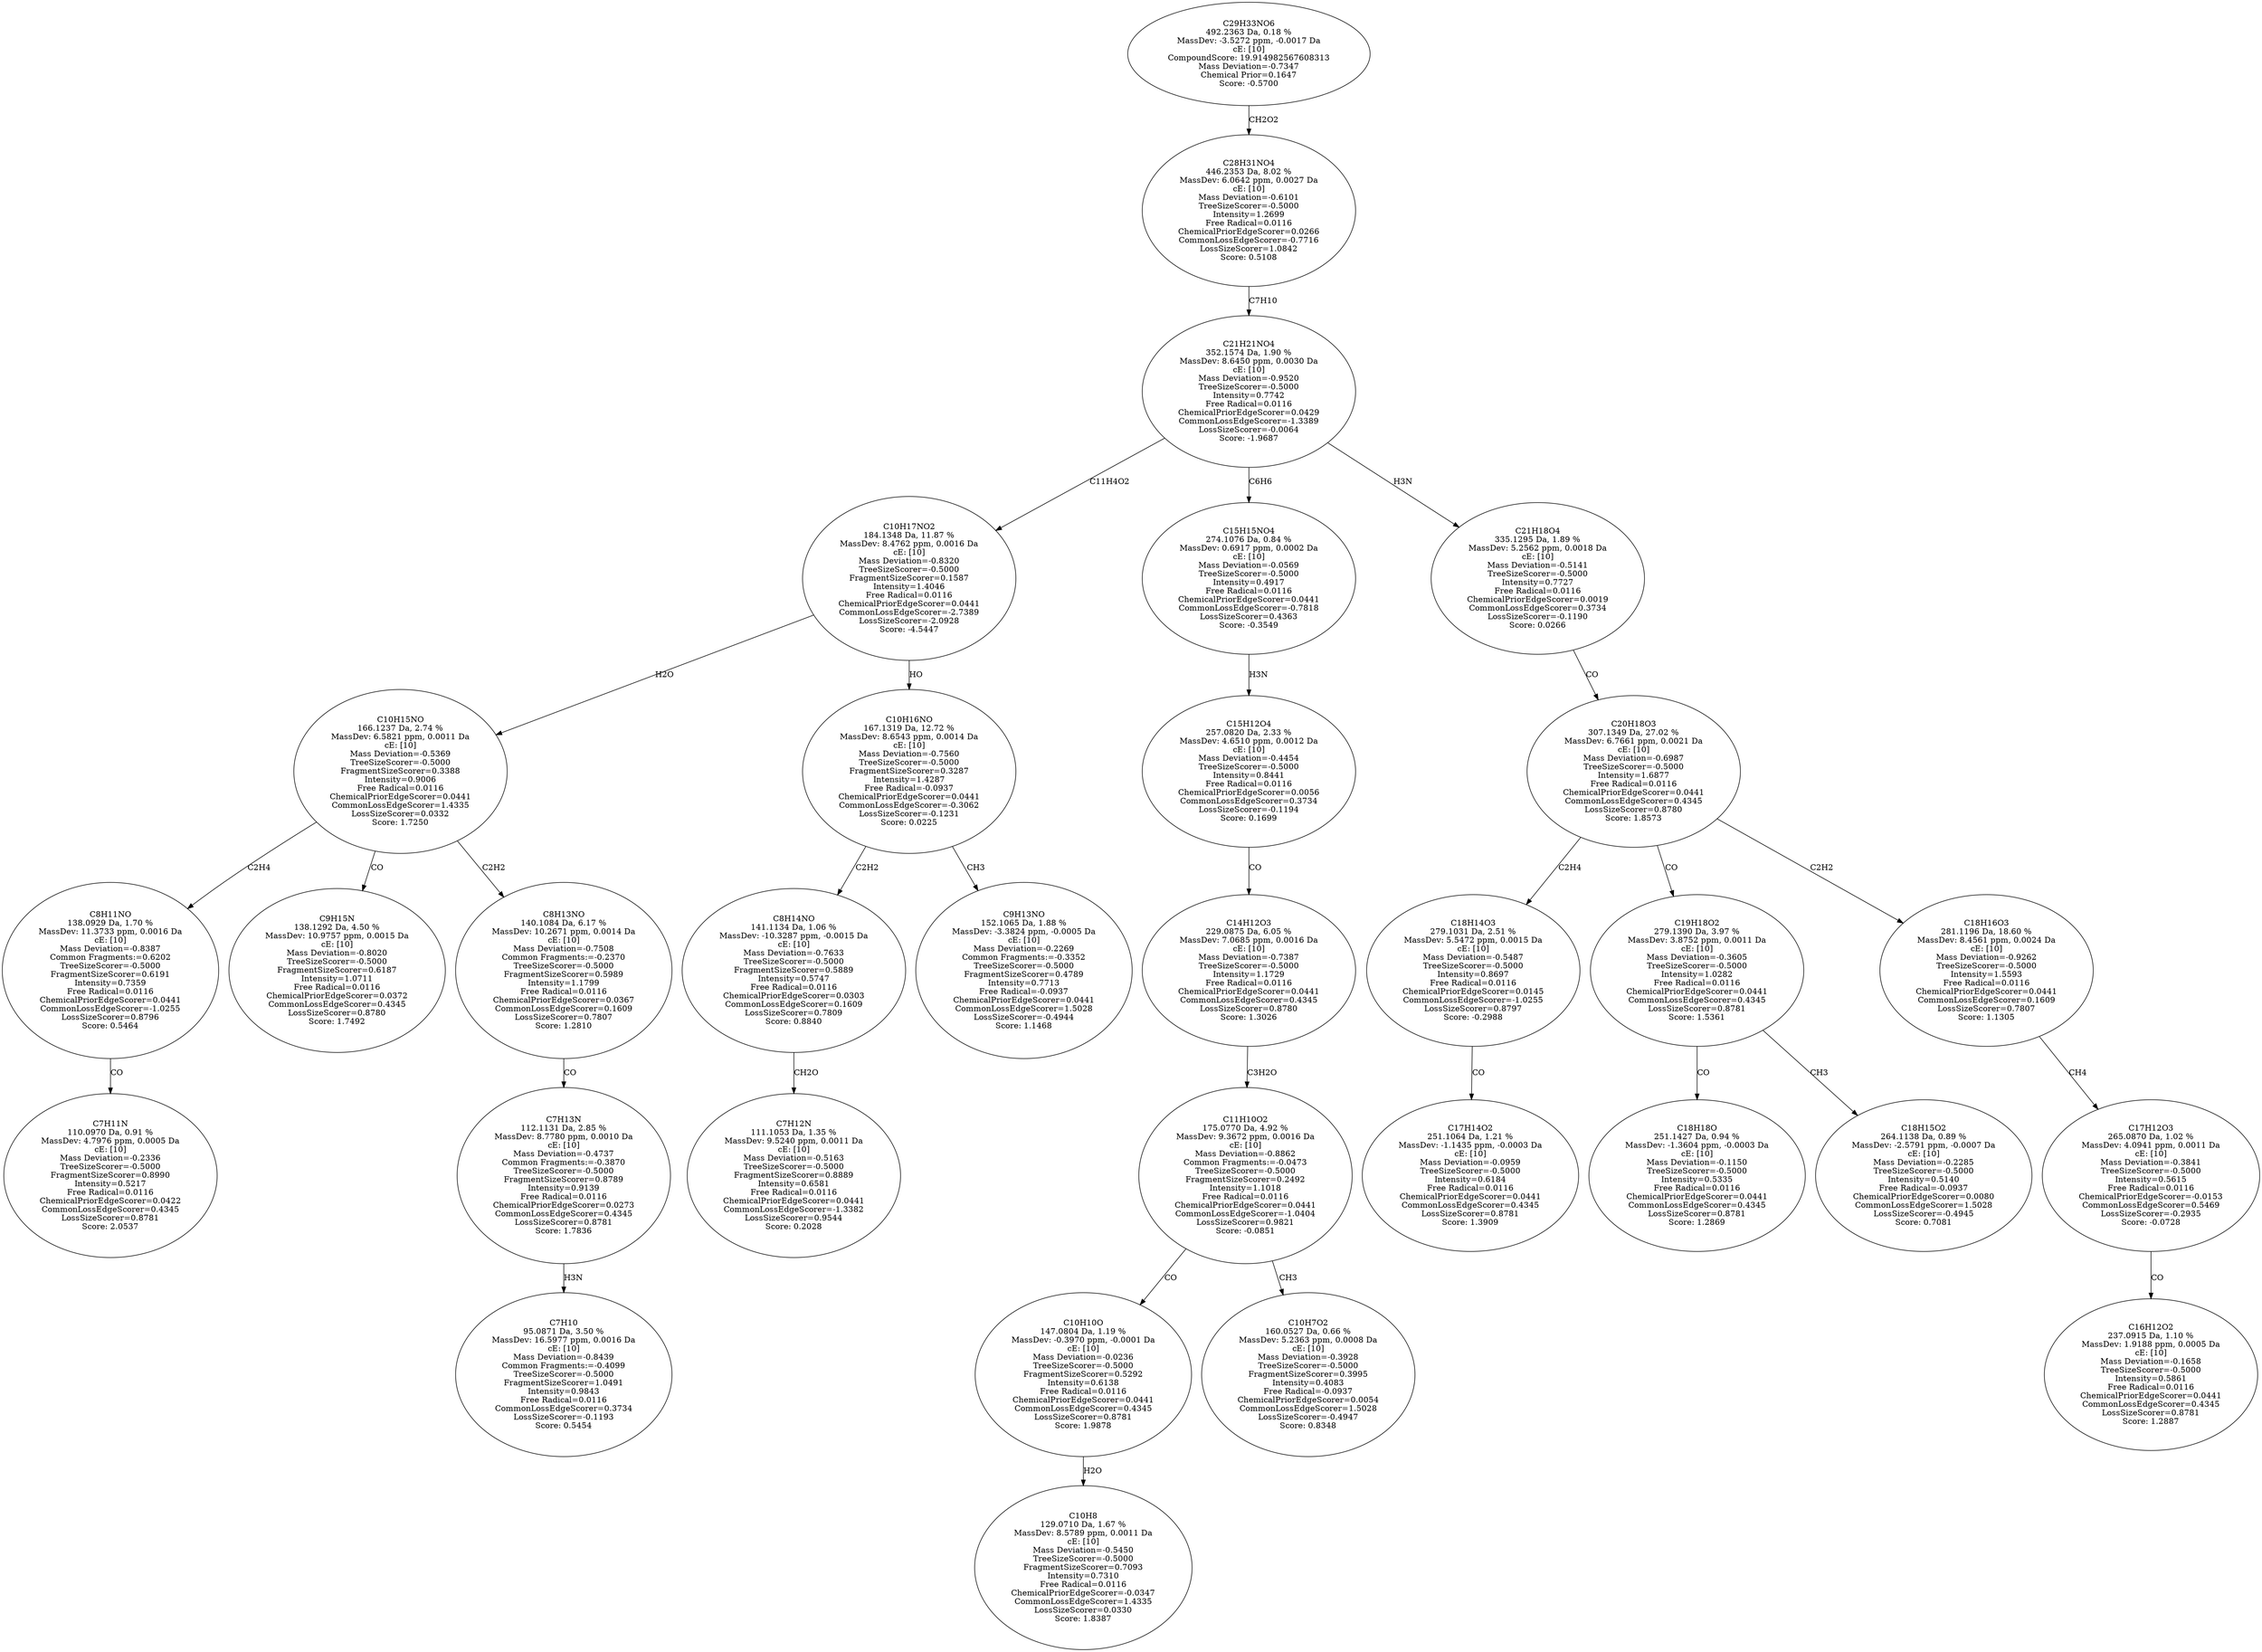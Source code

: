 strict digraph {
v1 [label="C7H11N\n110.0970 Da, 0.91 %\nMassDev: 4.7976 ppm, 0.0005 Da\ncE: [10]\nMass Deviation=-0.2336\nTreeSizeScorer=-0.5000\nFragmentSizeScorer=0.8990\nIntensity=0.5217\nFree Radical=0.0116\nChemicalPriorEdgeScorer=0.0422\nCommonLossEdgeScorer=0.4345\nLossSizeScorer=0.8781\nScore: 2.0537"];
v2 [label="C8H11NO\n138.0929 Da, 1.70 %\nMassDev: 11.3733 ppm, 0.0016 Da\ncE: [10]\nMass Deviation=-0.8387\nCommon Fragments:=0.6202\nTreeSizeScorer=-0.5000\nFragmentSizeScorer=0.6191\nIntensity=0.7359\nFree Radical=0.0116\nChemicalPriorEdgeScorer=0.0441\nCommonLossEdgeScorer=-1.0255\nLossSizeScorer=0.8796\nScore: 0.5464"];
v3 [label="C9H15N\n138.1292 Da, 4.50 %\nMassDev: 10.9757 ppm, 0.0015 Da\ncE: [10]\nMass Deviation=-0.8020\nTreeSizeScorer=-0.5000\nFragmentSizeScorer=0.6187\nIntensity=1.0711\nFree Radical=0.0116\nChemicalPriorEdgeScorer=0.0372\nCommonLossEdgeScorer=0.4345\nLossSizeScorer=0.8780\nScore: 1.7492"];
v4 [label="C7H10\n95.0871 Da, 3.50 %\nMassDev: 16.5977 ppm, 0.0016 Da\ncE: [10]\nMass Deviation=-0.8439\nCommon Fragments:=-0.4099\nTreeSizeScorer=-0.5000\nFragmentSizeScorer=1.0491\nIntensity=0.9843\nFree Radical=0.0116\nCommonLossEdgeScorer=0.3734\nLossSizeScorer=-0.1193\nScore: 0.5454"];
v5 [label="C7H13N\n112.1131 Da, 2.85 %\nMassDev: 8.7780 ppm, 0.0010 Da\ncE: [10]\nMass Deviation=-0.4737\nCommon Fragments:=-0.3870\nTreeSizeScorer=-0.5000\nFragmentSizeScorer=0.8789\nIntensity=0.9139\nFree Radical=0.0116\nChemicalPriorEdgeScorer=0.0273\nCommonLossEdgeScorer=0.4345\nLossSizeScorer=0.8781\nScore: 1.7836"];
v6 [label="C8H13NO\n140.1084 Da, 6.17 %\nMassDev: 10.2671 ppm, 0.0014 Da\ncE: [10]\nMass Deviation=-0.7508\nCommon Fragments:=-0.2370\nTreeSizeScorer=-0.5000\nFragmentSizeScorer=0.5989\nIntensity=1.1799\nFree Radical=0.0116\nChemicalPriorEdgeScorer=0.0367\nCommonLossEdgeScorer=0.1609\nLossSizeScorer=0.7807\nScore: 1.2810"];
v7 [label="C10H15NO\n166.1237 Da, 2.74 %\nMassDev: 6.5821 ppm, 0.0011 Da\ncE: [10]\nMass Deviation=-0.5369\nTreeSizeScorer=-0.5000\nFragmentSizeScorer=0.3388\nIntensity=0.9006\nFree Radical=0.0116\nChemicalPriorEdgeScorer=0.0441\nCommonLossEdgeScorer=1.4335\nLossSizeScorer=0.0332\nScore: 1.7250"];
v8 [label="C7H12N\n111.1053 Da, 1.35 %\nMassDev: 9.5240 ppm, 0.0011 Da\ncE: [10]\nMass Deviation=-0.5163\nTreeSizeScorer=-0.5000\nFragmentSizeScorer=0.8889\nIntensity=0.6581\nFree Radical=0.0116\nChemicalPriorEdgeScorer=0.0441\nCommonLossEdgeScorer=-1.3382\nLossSizeScorer=0.9544\nScore: 0.2028"];
v9 [label="C8H14NO\n141.1134 Da, 1.06 %\nMassDev: -10.3287 ppm, -0.0015 Da\ncE: [10]\nMass Deviation=-0.7633\nTreeSizeScorer=-0.5000\nFragmentSizeScorer=0.5889\nIntensity=0.5747\nFree Radical=0.0116\nChemicalPriorEdgeScorer=0.0303\nCommonLossEdgeScorer=0.1609\nLossSizeScorer=0.7809\nScore: 0.8840"];
v10 [label="C9H13NO\n152.1065 Da, 1.88 %\nMassDev: -3.3824 ppm, -0.0005 Da\ncE: [10]\nMass Deviation=-0.2269\nCommon Fragments:=-0.3352\nTreeSizeScorer=-0.5000\nFragmentSizeScorer=0.4789\nIntensity=0.7713\nFree Radical=-0.0937\nChemicalPriorEdgeScorer=0.0441\nCommonLossEdgeScorer=1.5028\nLossSizeScorer=-0.4944\nScore: 1.1468"];
v11 [label="C10H16NO\n167.1319 Da, 12.72 %\nMassDev: 8.6543 ppm, 0.0014 Da\ncE: [10]\nMass Deviation=-0.7560\nTreeSizeScorer=-0.5000\nFragmentSizeScorer=0.3287\nIntensity=1.4287\nFree Radical=-0.0937\nChemicalPriorEdgeScorer=0.0441\nCommonLossEdgeScorer=-0.3062\nLossSizeScorer=-0.1231\nScore: 0.0225"];
v12 [label="C10H17NO2\n184.1348 Da, 11.87 %\nMassDev: 8.4762 ppm, 0.0016 Da\ncE: [10]\nMass Deviation=-0.8320\nTreeSizeScorer=-0.5000\nFragmentSizeScorer=0.1587\nIntensity=1.4046\nFree Radical=0.0116\nChemicalPriorEdgeScorer=0.0441\nCommonLossEdgeScorer=-2.7389\nLossSizeScorer=-2.0928\nScore: -4.5447"];
v13 [label="C10H8\n129.0710 Da, 1.67 %\nMassDev: 8.5789 ppm, 0.0011 Da\ncE: [10]\nMass Deviation=-0.5450\nTreeSizeScorer=-0.5000\nFragmentSizeScorer=0.7093\nIntensity=0.7310\nFree Radical=0.0116\nChemicalPriorEdgeScorer=-0.0347\nCommonLossEdgeScorer=1.4335\nLossSizeScorer=0.0330\nScore: 1.8387"];
v14 [label="C10H10O\n147.0804 Da, 1.19 %\nMassDev: -0.3970 ppm, -0.0001 Da\ncE: [10]\nMass Deviation=-0.0236\nTreeSizeScorer=-0.5000\nFragmentSizeScorer=0.5292\nIntensity=0.6138\nFree Radical=0.0116\nChemicalPriorEdgeScorer=0.0441\nCommonLossEdgeScorer=0.4345\nLossSizeScorer=0.8781\nScore: 1.9878"];
v15 [label="C10H7O2\n160.0527 Da, 0.66 %\nMassDev: 5.2363 ppm, 0.0008 Da\ncE: [10]\nMass Deviation=-0.3928\nTreeSizeScorer=-0.5000\nFragmentSizeScorer=0.3995\nIntensity=0.4083\nFree Radical=-0.0937\nChemicalPriorEdgeScorer=0.0054\nCommonLossEdgeScorer=1.5028\nLossSizeScorer=-0.4947\nScore: 0.8348"];
v16 [label="C11H10O2\n175.0770 Da, 4.92 %\nMassDev: 9.3672 ppm, 0.0016 Da\ncE: [10]\nMass Deviation=-0.8862\nCommon Fragments:=-0.0473\nTreeSizeScorer=-0.5000\nFragmentSizeScorer=0.2492\nIntensity=1.1018\nFree Radical=0.0116\nChemicalPriorEdgeScorer=0.0441\nCommonLossEdgeScorer=-1.0404\nLossSizeScorer=0.9821\nScore: -0.0851"];
v17 [label="C14H12O3\n229.0875 Da, 6.05 %\nMassDev: 7.0685 ppm, 0.0016 Da\ncE: [10]\nMass Deviation=-0.7387\nTreeSizeScorer=-0.5000\nIntensity=1.1729\nFree Radical=0.0116\nChemicalPriorEdgeScorer=0.0441\nCommonLossEdgeScorer=0.4345\nLossSizeScorer=0.8780\nScore: 1.3026"];
v18 [label="C15H12O4\n257.0820 Da, 2.33 %\nMassDev: 4.6510 ppm, 0.0012 Da\ncE: [10]\nMass Deviation=-0.4454\nTreeSizeScorer=-0.5000\nIntensity=0.8441\nFree Radical=0.0116\nChemicalPriorEdgeScorer=0.0056\nCommonLossEdgeScorer=0.3734\nLossSizeScorer=-0.1194\nScore: 0.1699"];
v19 [label="C15H15NO4\n274.1076 Da, 0.84 %\nMassDev: 0.6917 ppm, 0.0002 Da\ncE: [10]\nMass Deviation=-0.0569\nTreeSizeScorer=-0.5000\nIntensity=0.4917\nFree Radical=0.0116\nChemicalPriorEdgeScorer=0.0441\nCommonLossEdgeScorer=-0.7818\nLossSizeScorer=0.4363\nScore: -0.3549"];
v20 [label="C17H14O2\n251.1064 Da, 1.21 %\nMassDev: -1.1435 ppm, -0.0003 Da\ncE: [10]\nMass Deviation=-0.0959\nTreeSizeScorer=-0.5000\nIntensity=0.6184\nFree Radical=0.0116\nChemicalPriorEdgeScorer=0.0441\nCommonLossEdgeScorer=0.4345\nLossSizeScorer=0.8781\nScore: 1.3909"];
v21 [label="C18H14O3\n279.1031 Da, 2.51 %\nMassDev: 5.5472 ppm, 0.0015 Da\ncE: [10]\nMass Deviation=-0.5487\nTreeSizeScorer=-0.5000\nIntensity=0.8697\nFree Radical=0.0116\nChemicalPriorEdgeScorer=0.0145\nCommonLossEdgeScorer=-1.0255\nLossSizeScorer=0.8797\nScore: -0.2988"];
v22 [label="C18H18O\n251.1427 Da, 0.94 %\nMassDev: -1.3604 ppm, -0.0003 Da\ncE: [10]\nMass Deviation=-0.1150\nTreeSizeScorer=-0.5000\nIntensity=0.5335\nFree Radical=0.0116\nChemicalPriorEdgeScorer=0.0441\nCommonLossEdgeScorer=0.4345\nLossSizeScorer=0.8781\nScore: 1.2869"];
v23 [label="C18H15O2\n264.1138 Da, 0.89 %\nMassDev: -2.5791 ppm, -0.0007 Da\ncE: [10]\nMass Deviation=-0.2285\nTreeSizeScorer=-0.5000\nIntensity=0.5140\nFree Radical=-0.0937\nChemicalPriorEdgeScorer=0.0080\nCommonLossEdgeScorer=1.5028\nLossSizeScorer=-0.4945\nScore: 0.7081"];
v24 [label="C19H18O2\n279.1390 Da, 3.97 %\nMassDev: 3.8752 ppm, 0.0011 Da\ncE: [10]\nMass Deviation=-0.3605\nTreeSizeScorer=-0.5000\nIntensity=1.0282\nFree Radical=0.0116\nChemicalPriorEdgeScorer=0.0441\nCommonLossEdgeScorer=0.4345\nLossSizeScorer=0.8781\nScore: 1.5361"];
v25 [label="C16H12O2\n237.0915 Da, 1.10 %\nMassDev: 1.9188 ppm, 0.0005 Da\ncE: [10]\nMass Deviation=-0.1658\nTreeSizeScorer=-0.5000\nIntensity=0.5861\nFree Radical=0.0116\nChemicalPriorEdgeScorer=0.0441\nCommonLossEdgeScorer=0.4345\nLossSizeScorer=0.8781\nScore: 1.2887"];
v26 [label="C17H12O3\n265.0870 Da, 1.02 %\nMassDev: 4.0941 ppm, 0.0011 Da\ncE: [10]\nMass Deviation=-0.3841\nTreeSizeScorer=-0.5000\nIntensity=0.5615\nFree Radical=0.0116\nChemicalPriorEdgeScorer=-0.0153\nCommonLossEdgeScorer=0.5469\nLossSizeScorer=-0.2935\nScore: -0.0728"];
v27 [label="C18H16O3\n281.1196 Da, 18.60 %\nMassDev: 8.4561 ppm, 0.0024 Da\ncE: [10]\nMass Deviation=-0.9262\nTreeSizeScorer=-0.5000\nIntensity=1.5593\nFree Radical=0.0116\nChemicalPriorEdgeScorer=0.0441\nCommonLossEdgeScorer=0.1609\nLossSizeScorer=0.7807\nScore: 1.1305"];
v28 [label="C20H18O3\n307.1349 Da, 27.02 %\nMassDev: 6.7661 ppm, 0.0021 Da\ncE: [10]\nMass Deviation=-0.6987\nTreeSizeScorer=-0.5000\nIntensity=1.6877\nFree Radical=0.0116\nChemicalPriorEdgeScorer=0.0441\nCommonLossEdgeScorer=0.4345\nLossSizeScorer=0.8780\nScore: 1.8573"];
v29 [label="C21H18O4\n335.1295 Da, 1.89 %\nMassDev: 5.2562 ppm, 0.0018 Da\ncE: [10]\nMass Deviation=-0.5141\nTreeSizeScorer=-0.5000\nIntensity=0.7727\nFree Radical=0.0116\nChemicalPriorEdgeScorer=0.0019\nCommonLossEdgeScorer=0.3734\nLossSizeScorer=-0.1190\nScore: 0.0266"];
v30 [label="C21H21NO4\n352.1574 Da, 1.90 %\nMassDev: 8.6450 ppm, 0.0030 Da\ncE: [10]\nMass Deviation=-0.9520\nTreeSizeScorer=-0.5000\nIntensity=0.7742\nFree Radical=0.0116\nChemicalPriorEdgeScorer=0.0429\nCommonLossEdgeScorer=-1.3389\nLossSizeScorer=-0.0064\nScore: -1.9687"];
v31 [label="C28H31NO4\n446.2353 Da, 8.02 %\nMassDev: 6.0642 ppm, 0.0027 Da\ncE: [10]\nMass Deviation=-0.6101\nTreeSizeScorer=-0.5000\nIntensity=1.2699\nFree Radical=0.0116\nChemicalPriorEdgeScorer=0.0266\nCommonLossEdgeScorer=-0.7716\nLossSizeScorer=1.0842\nScore: 0.5108"];
v32 [label="C29H33NO6\n492.2363 Da, 0.18 %\nMassDev: -3.5272 ppm, -0.0017 Da\ncE: [10]\nCompoundScore: 19.914982567608313\nMass Deviation=-0.7347\nChemical Prior=0.1647\nScore: -0.5700"];
v2 -> v1 [label="CO"];
v7 -> v2 [label="C2H4"];
v7 -> v3 [label="CO"];
v5 -> v4 [label="H3N"];
v6 -> v5 [label="CO"];
v7 -> v6 [label="C2H2"];
v12 -> v7 [label="H2O"];
v9 -> v8 [label="CH2O"];
v11 -> v9 [label="C2H2"];
v11 -> v10 [label="CH3"];
v12 -> v11 [label="HO"];
v30 -> v12 [label="C11H4O2"];
v14 -> v13 [label="H2O"];
v16 -> v14 [label="CO"];
v16 -> v15 [label="CH3"];
v17 -> v16 [label="C3H2O"];
v18 -> v17 [label="CO"];
v19 -> v18 [label="H3N"];
v30 -> v19 [label="C6H6"];
v21 -> v20 [label="CO"];
v28 -> v21 [label="C2H4"];
v24 -> v22 [label="CO"];
v24 -> v23 [label="CH3"];
v28 -> v24 [label="CO"];
v26 -> v25 [label="CO"];
v27 -> v26 [label="CH4"];
v28 -> v27 [label="C2H2"];
v29 -> v28 [label="CO"];
v30 -> v29 [label="H3N"];
v31 -> v30 [label="C7H10"];
v32 -> v31 [label="CH2O2"];
}